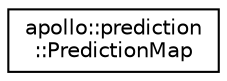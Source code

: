digraph "Graphical Class Hierarchy"
{
  edge [fontname="Helvetica",fontsize="10",labelfontname="Helvetica",labelfontsize="10"];
  node [fontname="Helvetica",fontsize="10",shape=record];
  rankdir="LR";
  Node1 [label="apollo::prediction\l::PredictionMap",height=0.2,width=0.4,color="black", fillcolor="white", style="filled",URL="$classapollo_1_1prediction_1_1PredictionMap.html"];
}
